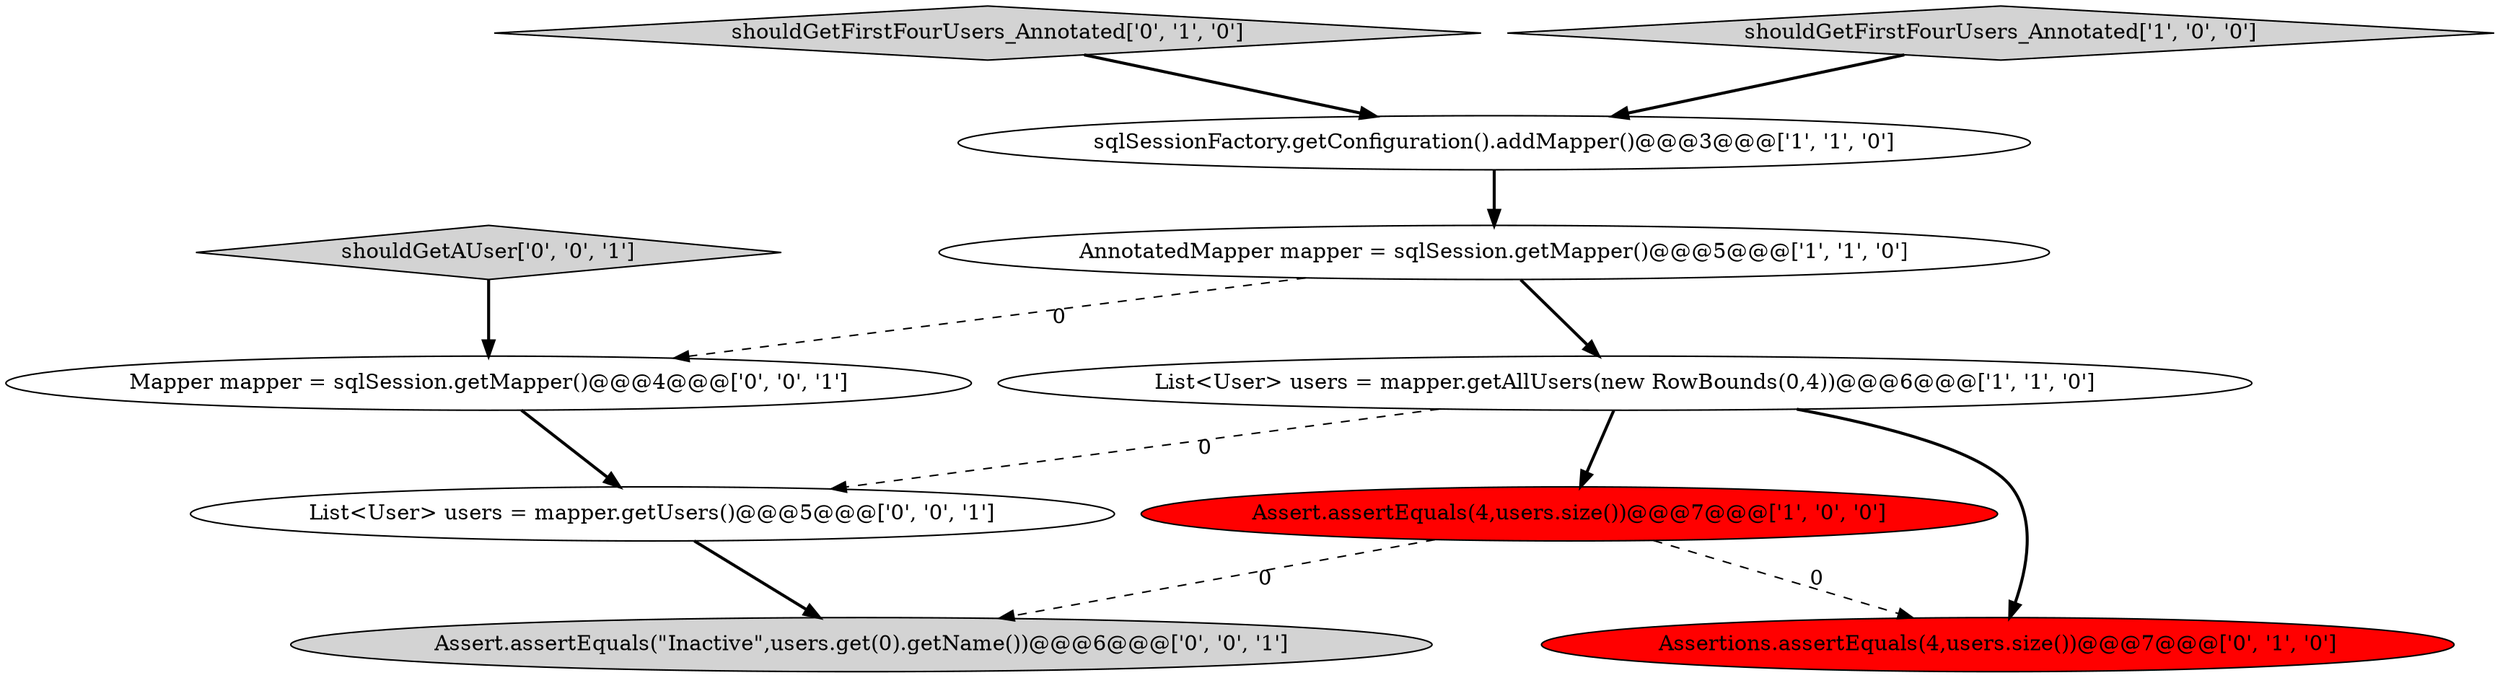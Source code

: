 digraph {
5 [style = filled, label = "shouldGetFirstFourUsers_Annotated['0', '1', '0']", fillcolor = lightgray, shape = diamond image = "AAA0AAABBB2BBB"];
7 [style = filled, label = "List<User> users = mapper.getUsers()@@@5@@@['0', '0', '1']", fillcolor = white, shape = ellipse image = "AAA0AAABBB3BBB"];
9 [style = filled, label = "Mapper mapper = sqlSession.getMapper()@@@4@@@['0', '0', '1']", fillcolor = white, shape = ellipse image = "AAA0AAABBB3BBB"];
4 [style = filled, label = "Assert.assertEquals(4,users.size())@@@7@@@['1', '0', '0']", fillcolor = red, shape = ellipse image = "AAA1AAABBB1BBB"];
8 [style = filled, label = "shouldGetAUser['0', '0', '1']", fillcolor = lightgray, shape = diamond image = "AAA0AAABBB3BBB"];
10 [style = filled, label = "Assert.assertEquals(\"Inactive\",users.get(0).getName())@@@6@@@['0', '0', '1']", fillcolor = lightgray, shape = ellipse image = "AAA0AAABBB3BBB"];
1 [style = filled, label = "shouldGetFirstFourUsers_Annotated['1', '0', '0']", fillcolor = lightgray, shape = diamond image = "AAA0AAABBB1BBB"];
2 [style = filled, label = "List<User> users = mapper.getAllUsers(new RowBounds(0,4))@@@6@@@['1', '1', '0']", fillcolor = white, shape = ellipse image = "AAA0AAABBB1BBB"];
0 [style = filled, label = "AnnotatedMapper mapper = sqlSession.getMapper()@@@5@@@['1', '1', '0']", fillcolor = white, shape = ellipse image = "AAA0AAABBB1BBB"];
6 [style = filled, label = "Assertions.assertEquals(4,users.size())@@@7@@@['0', '1', '0']", fillcolor = red, shape = ellipse image = "AAA1AAABBB2BBB"];
3 [style = filled, label = "sqlSessionFactory.getConfiguration().addMapper()@@@3@@@['1', '1', '0']", fillcolor = white, shape = ellipse image = "AAA0AAABBB1BBB"];
1->3 [style = bold, label=""];
5->3 [style = bold, label=""];
0->9 [style = dashed, label="0"];
4->10 [style = dashed, label="0"];
9->7 [style = bold, label=""];
4->6 [style = dashed, label="0"];
2->7 [style = dashed, label="0"];
2->4 [style = bold, label=""];
7->10 [style = bold, label=""];
2->6 [style = bold, label=""];
3->0 [style = bold, label=""];
0->2 [style = bold, label=""];
8->9 [style = bold, label=""];
}
